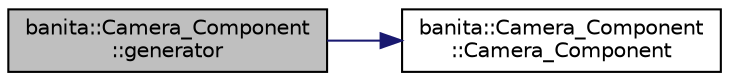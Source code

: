 digraph "banita::Camera_Component::generator"
{
 // LATEX_PDF_SIZE
  edge [fontname="Helvetica",fontsize="10",labelfontname="Helvetica",labelfontsize="10"];
  node [fontname="Helvetica",fontsize="10",shape=record];
  rankdir="LR";
  Node5 [label="banita::Camera_Component\l::generator",height=0.2,width=0.4,color="black", fillcolor="grey75", style="filled", fontcolor="black",tooltip="Generator of camera component."];
  Node5 -> Node6 [color="midnightblue",fontsize="10",style="solid",fontname="Helvetica"];
  Node6 [label="banita::Camera_Component\l::Camera_Component",height=0.2,width=0.4,color="black", fillcolor="white", style="filled",URL="$d8/d6f/classbanita_1_1_camera___component.html#a5fcebd13ad636d4973e257ac3b4d7e84",tooltip="Construct a new Camera_Component object."];
}
